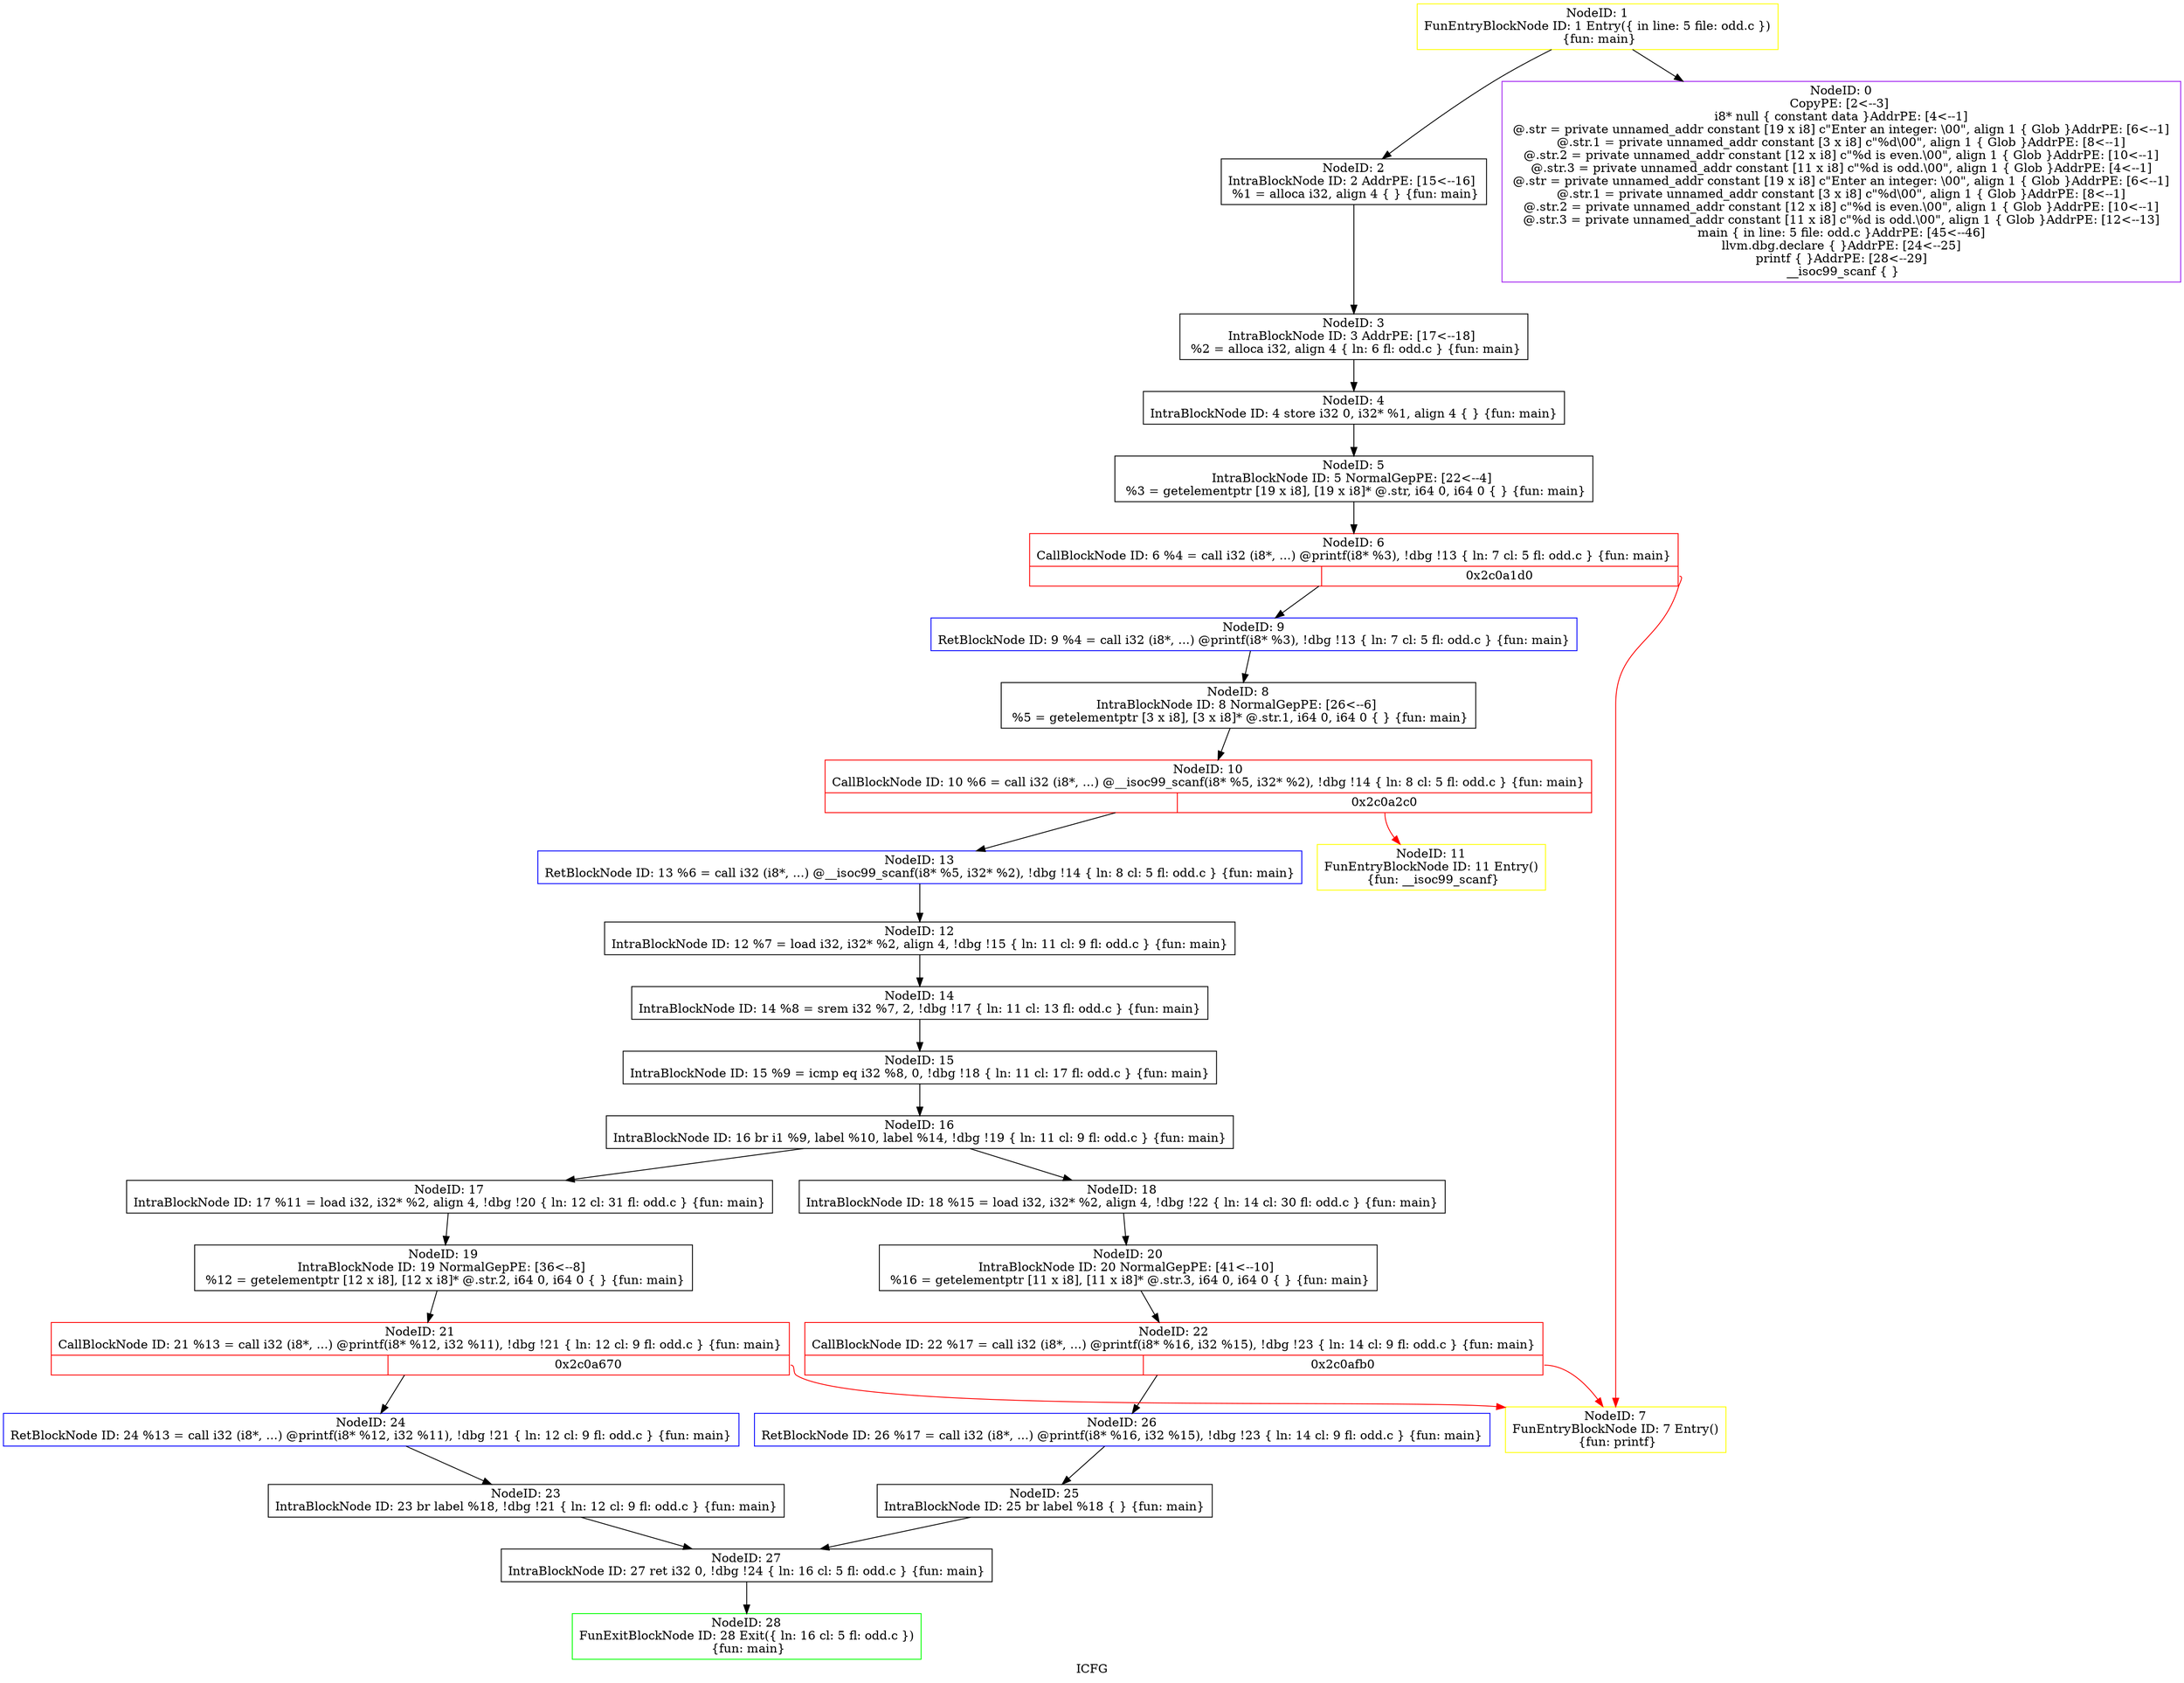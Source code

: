 digraph "ICFG" {
	label="ICFG";

	Node0x2c1b150 [shape=record,color=green,label="{NodeID: 28\nFunExitBlockNode ID: 28 Exit(\{ ln: 16  cl: 5  fl: odd.c \})\n \{fun: main\}}"];
	Node0x2c1aed0 [shape=record,color=black,label="{NodeID: 27\nIntraBlockNode ID: 27      ret i32 0, !dbg !24 \{ ln: 16  cl: 5  fl: odd.c \}    \{fun: main\}}"];
	Node0x2c1aed0 -> Node0x2c1b150[style=solid];
	Node0x2c1ac40 [shape=record,color=blue,label="{NodeID: 26\nRetBlockNode ID: 26   %17 = call i32 (i8*, ...) @printf(i8* %16, i32 %15), !dbg !23 \{ ln: 14  cl: 9  fl: odd.c \} \{fun: main\}}"];
	Node0x2c1ac40 -> Node0x2c1ab20[style=solid];
	Node0x2c1ab20 [shape=record,color=black,label="{NodeID: 25\nIntraBlockNode ID: 25      br label %18 \{  \}    \{fun: main\}}"];
	Node0x2c1ab20 -> Node0x2c1aed0[style=solid];
	Node0x2c1a890 [shape=record,color=blue,label="{NodeID: 24\nRetBlockNode ID: 24   %13 = call i32 (i8*, ...) @printf(i8* %12, i32 %11), !dbg !21 \{ ln: 12  cl: 9  fl: odd.c \} \{fun: main\}}"];
	Node0x2c1a890 -> Node0x2c1a680[style=solid];
	Node0x2c1a680 [shape=record,color=black,label="{NodeID: 23\nIntraBlockNode ID: 23      br label %18, !dbg !21 \{ ln: 12  cl: 9  fl: odd.c \}    \{fun: main\}}"];
	Node0x2c1a680 -> Node0x2c1aed0[style=solid];
	Node0x2c1a3f0 [shape=record,color=red,label="{NodeID: 22\nCallBlockNode ID: 22   %17 = call i32 (i8*, ...) @printf(i8* %16, i32 %15), !dbg !23 \{ ln: 14  cl: 9  fl: odd.c \} \{fun: main\}|{|<s1>0x2c0afb0}}"];
	Node0x2c1a3f0 -> Node0x2c1ac40[style=solid];
	Node0x2c1a3f0:s1 -> Node0x2c18680[style=solid,color=red];
	Node0x2c1a160 [shape=record,color=red,label="{NodeID: 21\nCallBlockNode ID: 21   %13 = call i32 (i8*, ...) @printf(i8* %12, i32 %11), !dbg !21 \{ ln: 12  cl: 9  fl: odd.c \} \{fun: main\}|{|<s1>0x2c0a670}}"];
	Node0x2c1a160 -> Node0x2c1a890[style=solid];
	Node0x2c1a160:s1 -> Node0x2c18680[style=solid,color=red];
	Node0x2c19e90 [shape=record,color=black,label="{NodeID: 20\nIntraBlockNode ID: 20   NormalGepPE: [41\<--10]  \n   %16 = getelementptr [11 x i8], [11 x i8]* @.str.3, i64 0, i64 0 \{  \} \{fun: main\}}"];
	Node0x2c19e90 -> Node0x2c1a3f0[style=solid];
	Node0x2c19cb0 [shape=record,color=black,label="{NodeID: 19\nIntraBlockNode ID: 19   NormalGepPE: [36\<--8]  \n   %12 = getelementptr [12 x i8], [12 x i8]* @.str.2, i64 0, i64 0 \{  \} \{fun: main\}}"];
	Node0x2c19cb0 -> Node0x2c1a160[style=solid];
	Node0x2c19ad0 [shape=record,color=black,label="{NodeID: 18\nIntraBlockNode ID: 18      %15 = load i32, i32* %2, align 4, !dbg !22 \{ ln: 14  cl: 30  fl: odd.c \}    \{fun: main\}}"];
	Node0x2c19ad0 -> Node0x2c19e90[style=solid];
	Node0x2c19910 [shape=record,color=black,label="{NodeID: 17\nIntraBlockNode ID: 17      %11 = load i32, i32* %2, align 4, !dbg !20 \{ ln: 12  cl: 31  fl: odd.c \}    \{fun: main\}}"];
	Node0x2c19910 -> Node0x2c19cb0[style=solid];
	Node0x2c19710 [shape=record,color=black,label="{NodeID: 16\nIntraBlockNode ID: 16      br i1 %9, label %10, label %14, !dbg !19 \{ ln: 11  cl: 9  fl: odd.c \}    \{fun: main\}}"];
	Node0x2c19710 -> Node0x2c19910[style=solid];
	Node0x2c19710 -> Node0x2c19ad0[style=solid];
	Node0x2c19530 [shape=record,color=black,label="{NodeID: 15\nIntraBlockNode ID: 15      %9 = icmp eq i32 %8, 0, !dbg !18 \{ ln: 11  cl: 17  fl: odd.c \}    \{fun: main\}}"];
	Node0x2c19530 -> Node0x2c19710[style=solid];
	Node0x2c19350 [shape=record,color=black,label="{NodeID: 14\nIntraBlockNode ID: 14      %8 = srem i32 %7, 2, !dbg !17 \{ ln: 11  cl: 13  fl: odd.c \}    \{fun: main\}}"];
	Node0x2c19350 -> Node0x2c19530[style=solid];
	Node0x2c18fd0 [shape=record,color=blue,label="{NodeID: 13\nRetBlockNode ID: 13   %6 = call i32 (i8*, ...) @__isoc99_scanf(i8* %5, i32* %2), !dbg !14 \{ ln: 8  cl: 5  fl: odd.c \} \{fun: main\}}"];
	Node0x2c18fd0 -> Node0x2c18eb0[style=solid];
	Node0x2bfa870 [shape=record,color=purple,label="{NodeID: 0\nCopyPE: [2\<--3]  \n i8* null \{ constant data \}AddrPE: [4\<--1]  \n @.str = private unnamed_addr constant [19 x i8] c\"Enter an integer: \\00\", align 1 \{ Glob  \}AddrPE: [6\<--1]  \n @.str.1 = private unnamed_addr constant [3 x i8] c\"%d\\00\", align 1 \{ Glob  \}AddrPE: [8\<--1]  \n @.str.2 = private unnamed_addr constant [12 x i8] c\"%d is even.\\00\", align 1 \{ Glob  \}AddrPE: [10\<--1]  \n @.str.3 = private unnamed_addr constant [11 x i8] c\"%d is odd.\\00\", align 1 \{ Glob  \}AddrPE: [4\<--1]  \n @.str = private unnamed_addr constant [19 x i8] c\"Enter an integer: \\00\", align 1 \{ Glob  \}AddrPE: [6\<--1]  \n @.str.1 = private unnamed_addr constant [3 x i8] c\"%d\\00\", align 1 \{ Glob  \}AddrPE: [8\<--1]  \n @.str.2 = private unnamed_addr constant [12 x i8] c\"%d is even.\\00\", align 1 \{ Glob  \}AddrPE: [10\<--1]  \n @.str.3 = private unnamed_addr constant [11 x i8] c\"%d is odd.\\00\", align 1 \{ Glob  \}AddrPE: [12\<--13]  \n main \{ in line: 5 file: odd.c \}AddrPE: [45\<--46]  \n llvm.dbg.declare \{  \}AddrPE: [24\<--25]  \n printf \{  \}AddrPE: [28\<--29]  \n __isoc99_scanf \{  \}}"];
	Node0x2c045b0 [shape=record,color=yellow,label="{NodeID: 1\nFunEntryBlockNode ID: 1 Entry(\{ in line: 5 file: odd.c \})\n \{fun: main\}}"];
	Node0x2c045b0 -> Node0x2bfa870[style=solid];
	Node0x2c045b0 -> Node0x2c18040[style=solid];
	Node0x2c18040 [shape=record,color=black,label="{NodeID: 2\nIntraBlockNode ID: 2   AddrPE: [15\<--16]  \n   %1 = alloca i32, align 4 \{  \} \{fun: main\}}"];
	Node0x2c18040 -> Node0x2c182b0[style=solid];
	Node0x2c182b0 [shape=record,color=black,label="{NodeID: 3\nIntraBlockNode ID: 3   AddrPE: [17\<--18]  \n   %2 = alloca i32, align 4 \{ ln: 6 fl: odd.c \} \{fun: main\}}"];
	Node0x2c182b0 -> Node0x2c183d0[style=solid];
	Node0x2c183d0 [shape=record,color=black,label="{NodeID: 4\nIntraBlockNode ID: 4      store i32 0, i32* %1, align 4 \{  \}    \{fun: main\}}"];
	Node0x2c183d0 -> Node0x2c184f0[style=solid];
	Node0x2c184f0 [shape=record,color=black,label="{NodeID: 5\nIntraBlockNode ID: 5   NormalGepPE: [22\<--4]  \n   %3 = getelementptr [19 x i8], [19 x i8]* @.str, i64 0, i64 0 \{  \} \{fun: main\}}"];
	Node0x2c184f0 -> Node0x2bfaa00[style=solid];
	Node0x2bfaa00 [shape=record,color=red,label="{NodeID: 6\nCallBlockNode ID: 6   %4 = call i32 (i8*, ...) @printf(i8* %3), !dbg !13 \{ ln: 7  cl: 5  fl: odd.c \} \{fun: main\}|{|<s1>0x2c0a1d0}}"];
	Node0x2bfaa00 -> Node0x2c188a0[style=solid];
	Node0x2bfaa00:s1 -> Node0x2c18680[style=solid,color=red];
	Node0x2c18680 [shape=record,color=yellow,label="{NodeID: 7\nFunEntryBlockNode ID: 7 Entry()\n \{fun: printf\}}"];
	Node0x2c187b0 [shape=record,color=black,label="{NodeID: 8\nIntraBlockNode ID: 8   NormalGepPE: [26\<--6]  \n   %5 = getelementptr [3 x i8], [3 x i8]* @.str.1, i64 0, i64 0 \{  \} \{fun: main\}}"];
	Node0x2c187b0 -> Node0x2bed1b0[style=solid];
	Node0x2c188a0 [shape=record,color=blue,label="{NodeID: 9\nRetBlockNode ID: 9   %4 = call i32 (i8*, ...) @printf(i8* %3), !dbg !13 \{ ln: 7  cl: 5  fl: odd.c \} \{fun: main\}}"];
	Node0x2c188a0 -> Node0x2c187b0[style=solid];
	Node0x2bed1b0 [shape=record,color=red,label="{NodeID: 10\nCallBlockNode ID: 10   %6 = call i32 (i8*, ...) @__isoc99_scanf(i8* %5, i32* %2), !dbg !14 \{ ln: 8  cl: 5  fl: odd.c \} \{fun: main\}|{|<s1>0x2c0a2c0}}"];
	Node0x2bed1b0 -> Node0x2c18fd0[style=solid];
	Node0x2bed1b0:s1 -> Node0x2c18c00[style=solid,color=red];
	Node0x2c18c00 [shape=record,color=yellow,label="{NodeID: 11\nFunEntryBlockNode ID: 11 Entry()\n \{fun: __isoc99_scanf\}}"];
	Node0x2c18eb0 [shape=record,color=black,label="{NodeID: 12\nIntraBlockNode ID: 12      %7 = load i32, i32* %2, align 4, !dbg !15 \{ ln: 11  cl: 9  fl: odd.c \}    \{fun: main\}}"];
	Node0x2c18eb0 -> Node0x2c19350[style=solid];
}
